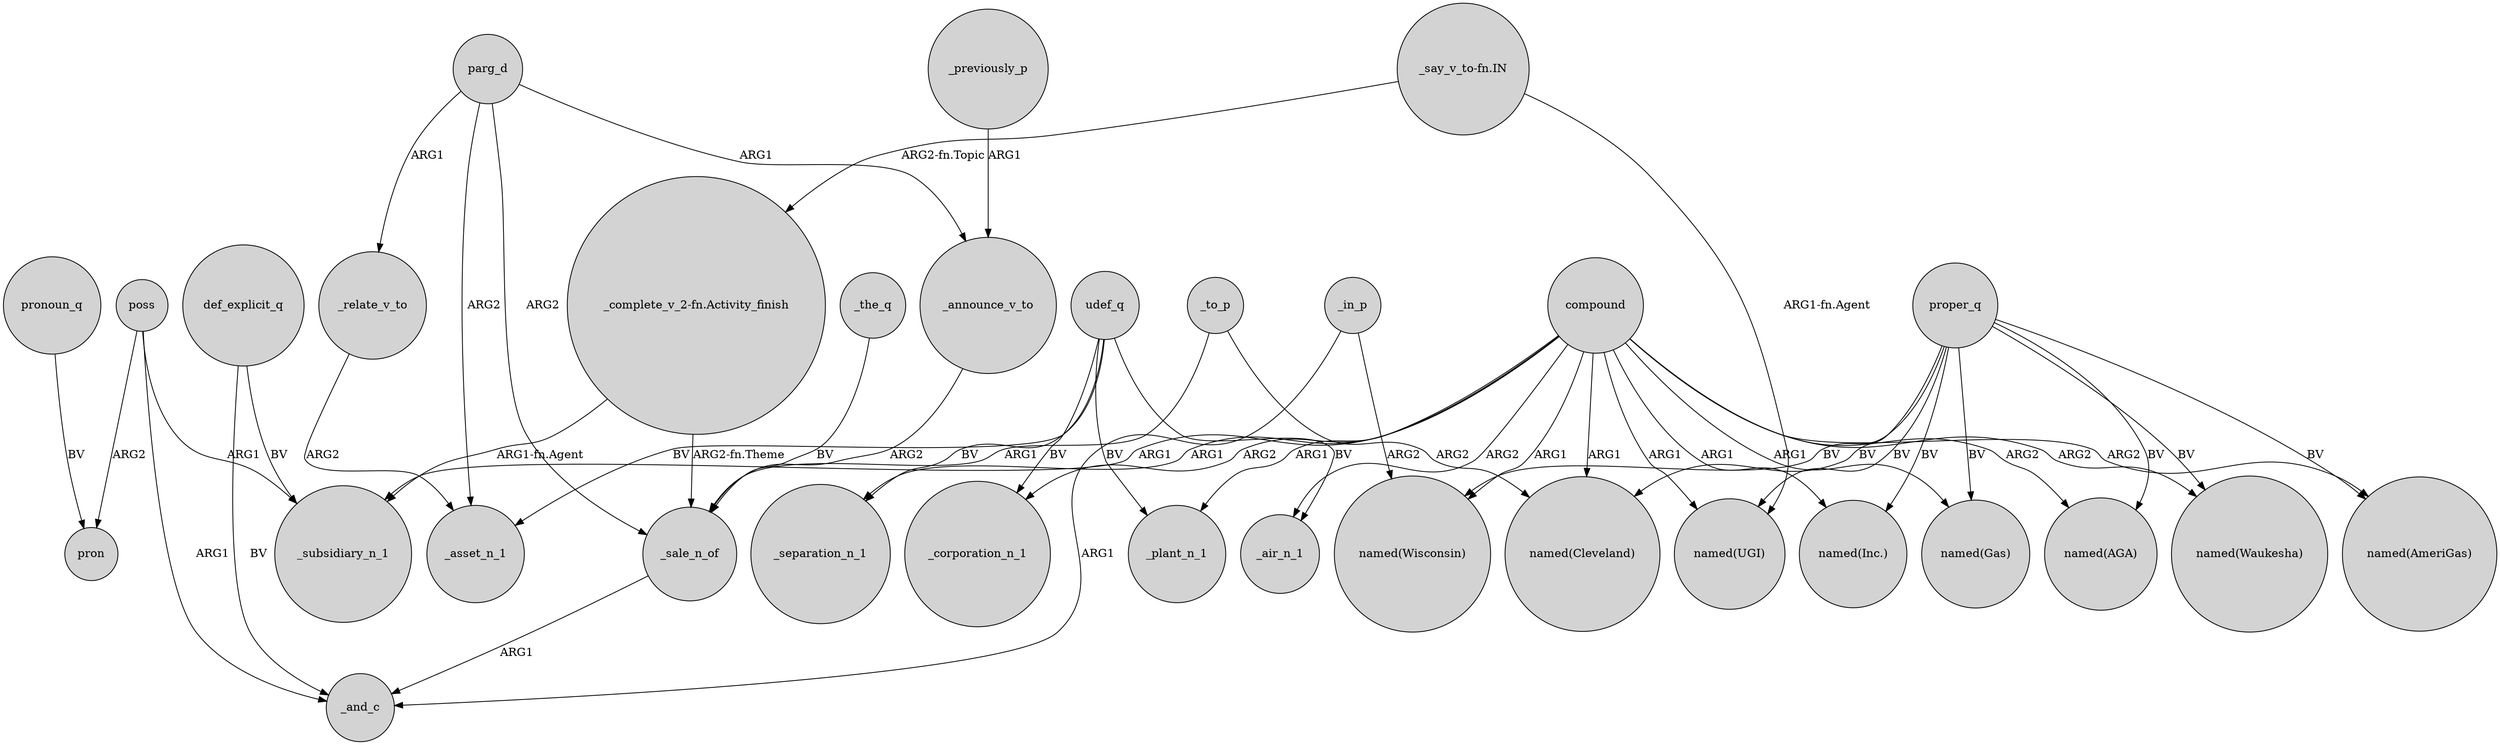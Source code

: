 digraph {
	node [shape=circle style=filled]
	proper_q -> "named(Inc.)" [label=BV]
	udef_q -> _air_n_1 [label=BV]
	poss -> pron [label=ARG2]
	def_explicit_q -> _subsidiary_n_1 [label=BV]
	poss -> _and_c [label=ARG1]
	proper_q -> "named(Gas)" [label=BV]
	poss -> _subsidiary_n_1 [label=ARG1]
	_relate_v_to -> _asset_n_1 [label=ARG2]
	def_explicit_q -> _and_c [label=BV]
	parg_d -> _relate_v_to [label=ARG1]
	"_say_v_to-fn.IN" -> "named(UGI)" [label="ARG1-fn.Agent"]
	"_say_v_to-fn.IN" -> "_complete_v_2-fn.Activity_finish" [label="ARG2-fn.Topic"]
	compound -> _corporation_n_1 [label=ARG2]
	compound -> _separation_n_1 [label=ARG1]
	"_complete_v_2-fn.Activity_finish" -> _sale_n_of [label="ARG2-fn.Theme"]
	compound -> "named(AGA)" [label=ARG2]
	compound -> "named(Cleveland)" [label=ARG1]
	compound -> _plant_n_1 [label=ARG1]
	_to_p -> _sale_n_of [label=ARG1]
	udef_q -> _separation_n_1 [label=BV]
	udef_q -> _asset_n_1 [label=BV]
	compound -> "named(Gas)" [label=ARG1]
	compound -> "named(UGI)" [label=ARG1]
	pronoun_q -> pron [label=BV]
	udef_q -> _corporation_n_1 [label=BV]
	_to_p -> "named(Cleveland)" [label=ARG2]
	proper_q -> "named(AmeriGas)" [label=BV]
	proper_q -> "named(AGA)" [label=BV]
	_the_q -> _sale_n_of [label=BV]
	_previously_p -> _announce_v_to [label=ARG1]
	"_complete_v_2-fn.Activity_finish" -> _subsidiary_n_1 [label="ARG1-fn.Agent"]
	proper_q -> "named(UGI)" [label=BV]
	parg_d -> _announce_v_to [label=ARG1]
	parg_d -> _sale_n_of [label=ARG2]
	_in_p -> "named(Wisconsin)" [label=ARG2]
	_in_p -> _and_c [label=ARG1]
	compound -> "named(Wisconsin)" [label=ARG1]
	udef_q -> _plant_n_1 [label=BV]
	compound -> _air_n_1 [label=ARG2]
	compound -> _subsidiary_n_1 [label=ARG1]
	_sale_n_of -> _and_c [label=ARG1]
	parg_d -> _asset_n_1 [label=ARG2]
	proper_q -> "named(Wisconsin)" [label=BV]
	proper_q -> "named(Waukesha)" [label=BV]
	compound -> "named(Waukesha)" [label=ARG2]
	compound -> "named(AmeriGas)" [label=ARG2]
	_announce_v_to -> _sale_n_of [label=ARG2]
	proper_q -> "named(Cleveland)" [label=BV]
	compound -> "named(Inc.)" [label=ARG1]
}
